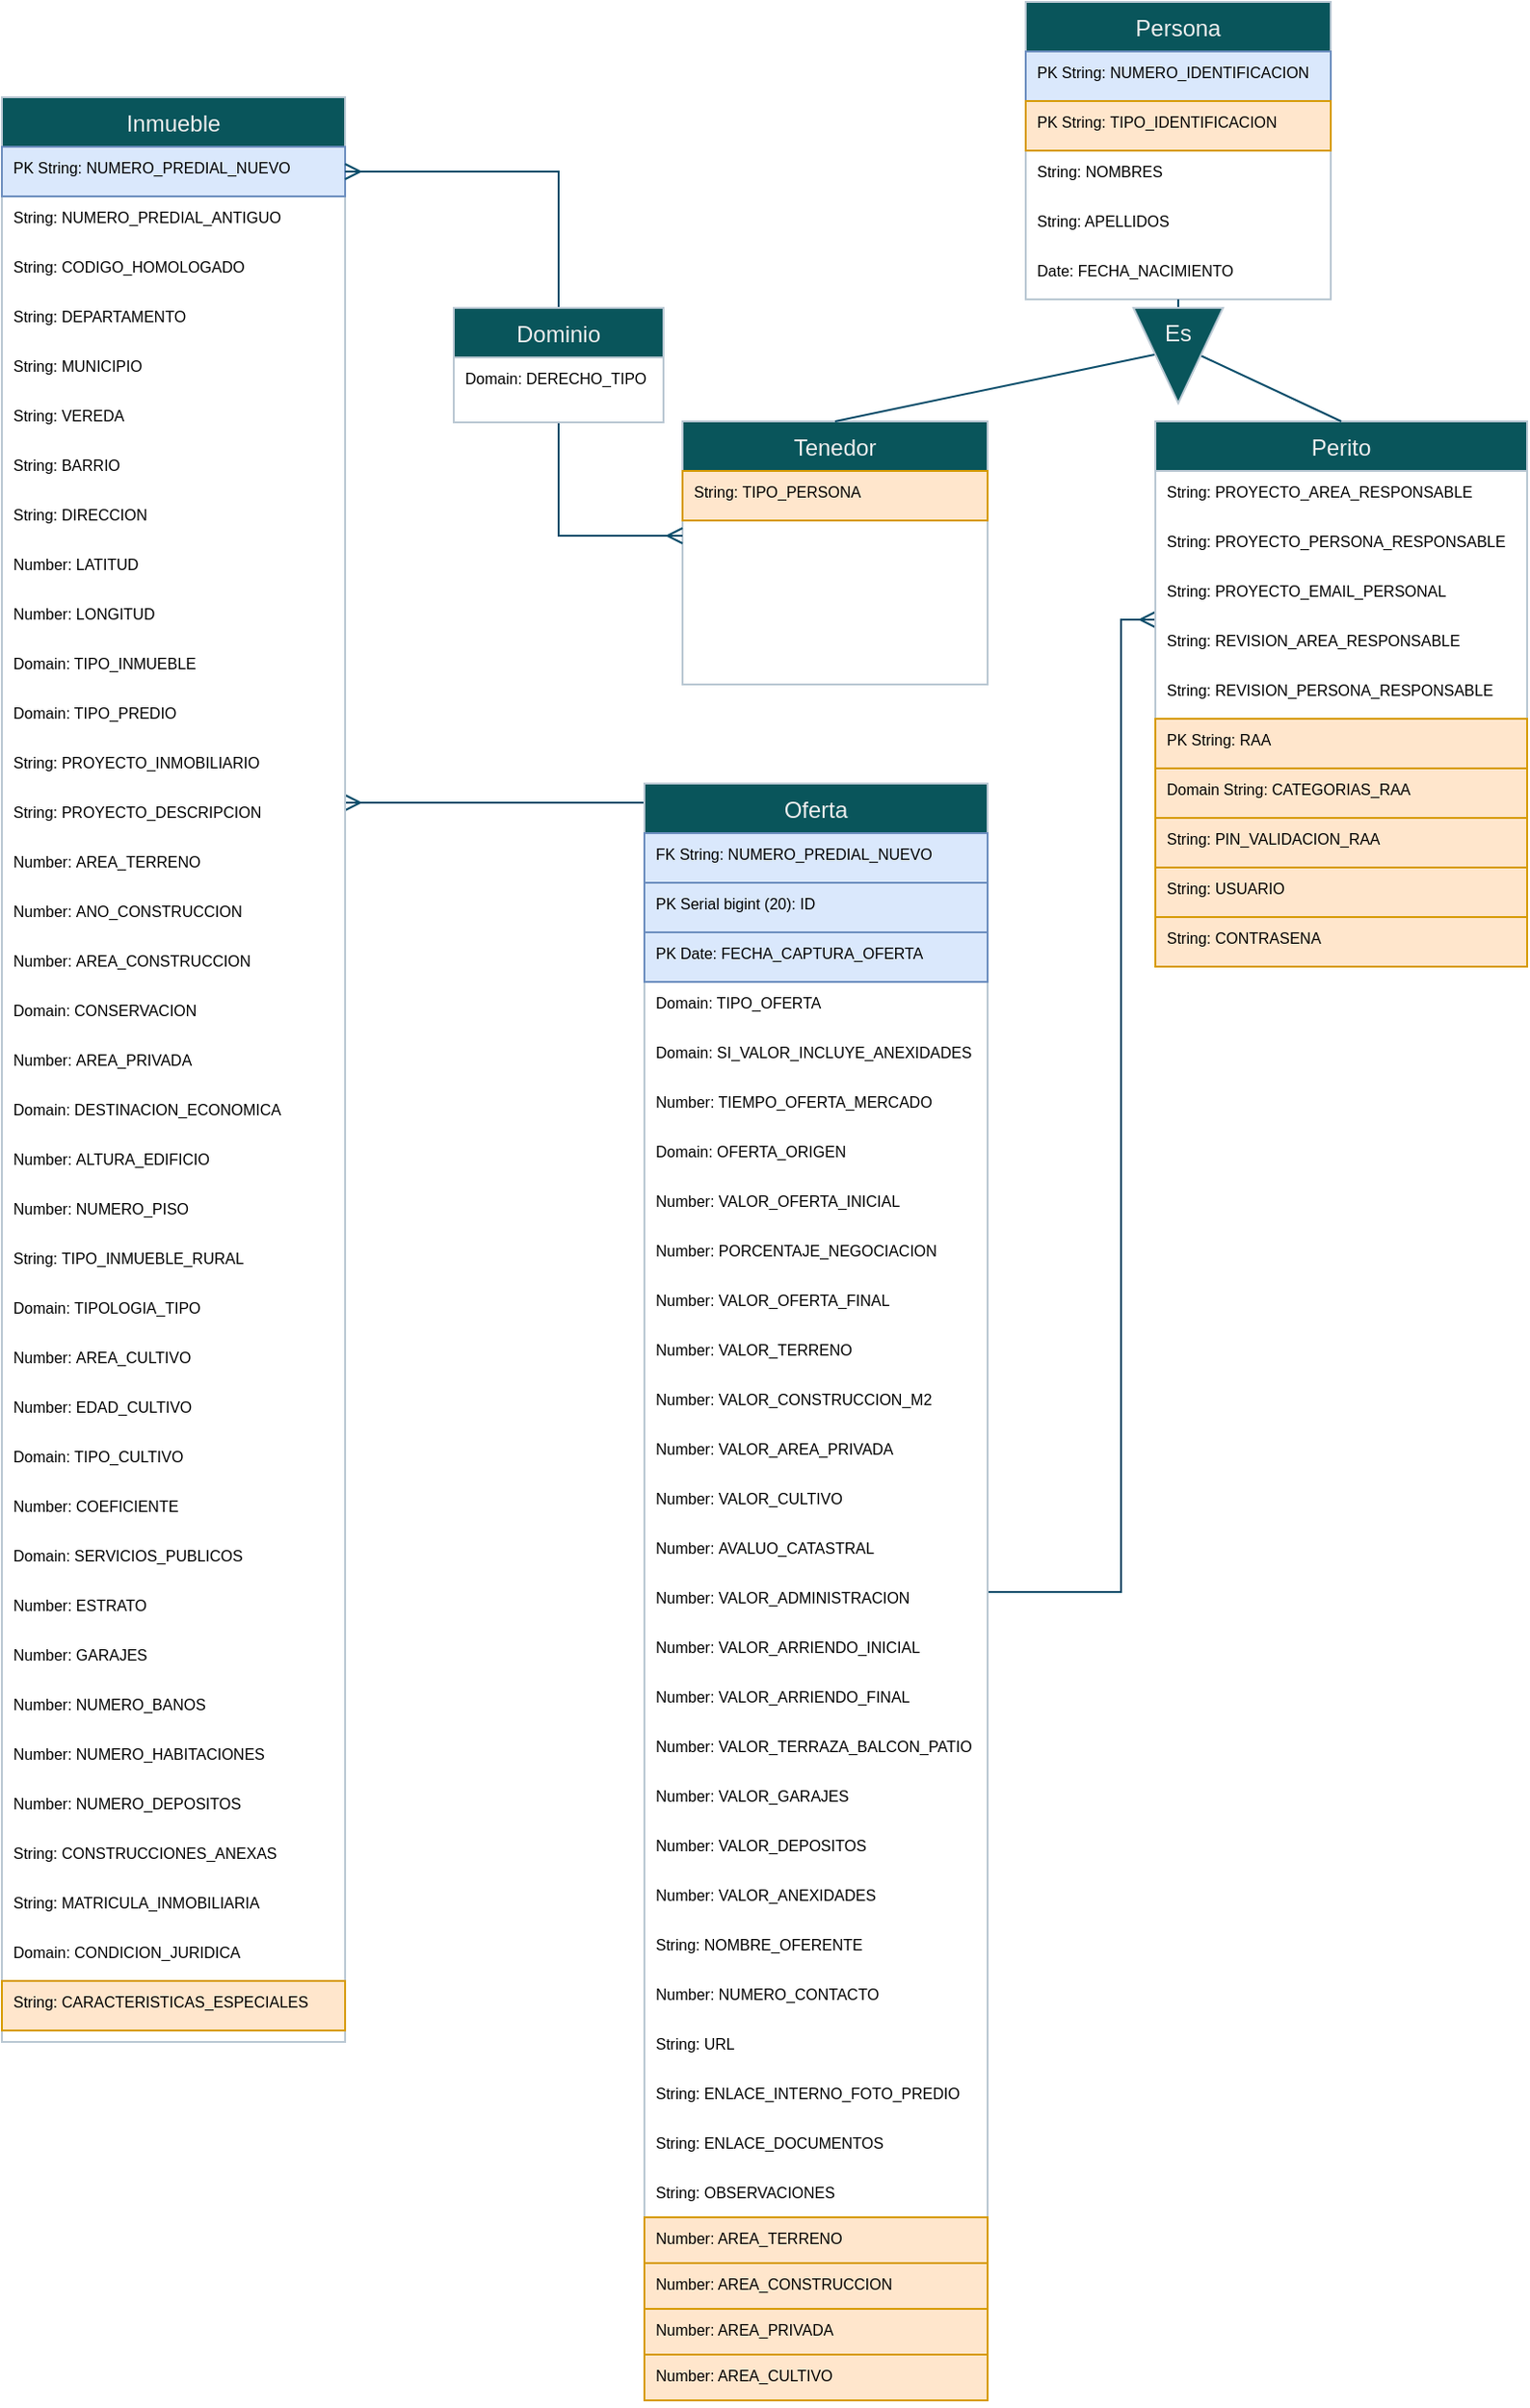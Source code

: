 <mxfile version="21.1.1" type="github">
  <diagram id="C5RBs43oDa-KdzZeNtuy" name="Page-1">
    <mxGraphModel dx="1636" dy="985" grid="1" gridSize="10" guides="1" tooltips="1" connect="1" arrows="1" fold="1" page="1" pageScale="1" pageWidth="827" pageHeight="1169" math="0" shadow="0">
      <root>
        <mxCell id="WIyWlLk6GJQsqaUBKTNV-0" />
        <mxCell id="WIyWlLk6GJQsqaUBKTNV-1" parent="WIyWlLk6GJQsqaUBKTNV-0" />
        <mxCell id="zkfFHV4jXpPFQw0GAbJ--0" value="Tenedor" style="swimlane;fontStyle=0;align=center;verticalAlign=top;childLayout=stackLayout;horizontal=1;startSize=26;horizontalStack=0;resizeParent=1;resizeLast=0;collapsible=1;marginBottom=0;rounded=0;shadow=0;strokeWidth=1;labelBackgroundColor=none;fillColor=#09555B;strokeColor=#BAC8D3;fontColor=#EEEEEE;" parent="WIyWlLk6GJQsqaUBKTNV-1" vertex="1">
          <mxGeometry x="370" y="220" width="160" height="138" as="geometry">
            <mxRectangle x="230" y="140" width="160" height="26" as="alternateBounds" />
          </mxGeometry>
        </mxCell>
        <mxCell id="4skC_qmPRlP1a74boiT--22" value="String: TIPO_PERSONA" style="text;align=left;verticalAlign=top;spacingLeft=4;spacingRight=4;overflow=hidden;rotatable=0;points=[[0,0.5],[1,0.5]];portConstraint=eastwest;labelBackgroundColor=none;fontSize=8;fillColor=#ffe6cc;strokeColor=#d79b00;" vertex="1" parent="zkfFHV4jXpPFQw0GAbJ--0">
          <mxGeometry y="26" width="160" height="26" as="geometry" />
        </mxCell>
        <mxCell id="h72N-LUcIayRr5m081Jh-21" style="edgeStyle=orthogonalEdgeStyle;rounded=0;orthogonalLoop=1;jettySize=auto;html=1;strokeColor=#0B4D6A;fontColor=default;endArrow=ERmany;endFill=0;labelBackgroundColor=none;" parent="WIyWlLk6GJQsqaUBKTNV-1" source="PLlHT8WxEtS9PmF1w7oh-12" edge="1" target="zkfFHV4jXpPFQw0GAbJ--6">
          <mxGeometry relative="1" as="geometry">
            <mxPoint x="720" y="460" as="targetPoint" />
            <mxPoint x="580" y="440" as="sourcePoint" />
            <Array as="points">
              <mxPoint x="600" y="834" />
              <mxPoint x="600" y="324" />
            </Array>
          </mxGeometry>
        </mxCell>
        <mxCell id="zkfFHV4jXpPFQw0GAbJ--6" value="Perito" style="swimlane;fontStyle=0;align=center;verticalAlign=top;childLayout=stackLayout;horizontal=1;startSize=26;horizontalStack=0;resizeParent=1;resizeLast=0;collapsible=1;marginBottom=0;rounded=0;shadow=0;strokeWidth=1;labelBackgroundColor=none;fillColor=#09555B;strokeColor=#BAC8D3;fontColor=#EEEEEE;" parent="WIyWlLk6GJQsqaUBKTNV-1" vertex="1">
          <mxGeometry x="618" y="220" width="195" height="286" as="geometry">
            <mxRectangle x="120" y="360" width="160" height="26" as="alternateBounds" />
          </mxGeometry>
        </mxCell>
        <mxCell id="C0xpnSBYLYVW5mJfaxic-55" value="String: PROYECTO_AREA_RESPONSABLE" style="text;align=left;verticalAlign=top;spacingLeft=4;spacingRight=4;overflow=hidden;rotatable=0;points=[[0,0.5],[1,0.5]];portConstraint=eastwest;labelBackgroundColor=none;fontColor=#000000;fontSize=8;" parent="zkfFHV4jXpPFQw0GAbJ--6" vertex="1">
          <mxGeometry y="26" width="195" height="26" as="geometry" />
        </mxCell>
        <mxCell id="C0xpnSBYLYVW5mJfaxic-61" value="String: PROYECTO_PERSONA_RESPONSABLE" style="text;align=left;verticalAlign=top;spacingLeft=4;spacingRight=4;overflow=hidden;rotatable=0;points=[[0,0.5],[1,0.5]];portConstraint=eastwest;labelBackgroundColor=none;fontColor=#000000;fontSize=8;" parent="zkfFHV4jXpPFQw0GAbJ--6" vertex="1">
          <mxGeometry y="52" width="195" height="26" as="geometry" />
        </mxCell>
        <mxCell id="C0xpnSBYLYVW5mJfaxic-62" value="String: PROYECTO_EMAIL_PERSONAL" style="text;align=left;verticalAlign=top;spacingLeft=4;spacingRight=4;overflow=hidden;rotatable=0;points=[[0,0.5],[1,0.5]];portConstraint=eastwest;labelBackgroundColor=none;fontColor=#000000;fontSize=8;" parent="zkfFHV4jXpPFQw0GAbJ--6" vertex="1">
          <mxGeometry y="78" width="195" height="26" as="geometry" />
        </mxCell>
        <mxCell id="C0xpnSBYLYVW5mJfaxic-63" value="String: REVISION_AREA_RESPONSABLE" style="text;align=left;verticalAlign=top;spacingLeft=4;spacingRight=4;overflow=hidden;rotatable=0;points=[[0,0.5],[1,0.5]];portConstraint=eastwest;labelBackgroundColor=none;fontColor=#000000;fontSize=8;" parent="zkfFHV4jXpPFQw0GAbJ--6" vertex="1">
          <mxGeometry y="104" width="195" height="26" as="geometry" />
        </mxCell>
        <mxCell id="C0xpnSBYLYVW5mJfaxic-64" value="String: REVISION_PERSONA_RESPONSABLE" style="text;align=left;verticalAlign=top;spacingLeft=4;spacingRight=4;overflow=hidden;rotatable=0;points=[[0,0.5],[1,0.5]];portConstraint=eastwest;labelBackgroundColor=none;fontColor=#000000;fontSize=8;" parent="zkfFHV4jXpPFQw0GAbJ--6" vertex="1">
          <mxGeometry y="130" width="195" height="26" as="geometry" />
        </mxCell>
        <mxCell id="4skC_qmPRlP1a74boiT--11" value="PK String: RAA" style="text;align=left;verticalAlign=top;spacingLeft=4;spacingRight=4;overflow=hidden;rotatable=0;points=[[0,0.5],[1,0.5]];portConstraint=eastwest;labelBackgroundColor=none;fontSize=8;fillColor=#ffe6cc;strokeColor=#d79b00;" vertex="1" parent="zkfFHV4jXpPFQw0GAbJ--6">
          <mxGeometry y="156" width="195" height="26" as="geometry" />
        </mxCell>
        <mxCell id="4skC_qmPRlP1a74boiT--14" value="Domain String: CATEGORIAS_RAA" style="text;align=left;verticalAlign=top;spacingLeft=4;spacingRight=4;overflow=hidden;rotatable=0;points=[[0,0.5],[1,0.5]];portConstraint=eastwest;labelBackgroundColor=none;fontSize=8;fillColor=#ffe6cc;strokeColor=#d79b00;" vertex="1" parent="zkfFHV4jXpPFQw0GAbJ--6">
          <mxGeometry y="182" width="195" height="26" as="geometry" />
        </mxCell>
        <mxCell id="4skC_qmPRlP1a74boiT--21" value="String: PIN_VALIDACION_RAA" style="text;align=left;verticalAlign=top;spacingLeft=4;spacingRight=4;overflow=hidden;rotatable=0;points=[[0,0.5],[1,0.5]];portConstraint=eastwest;labelBackgroundColor=none;fontSize=8;fillColor=#ffe6cc;strokeColor=#d79b00;" vertex="1" parent="zkfFHV4jXpPFQw0GAbJ--6">
          <mxGeometry y="208" width="195" height="26" as="geometry" />
        </mxCell>
        <mxCell id="4skC_qmPRlP1a74boiT--15" value="String: USUARIO" style="text;align=left;verticalAlign=top;spacingLeft=4;spacingRight=4;overflow=hidden;rotatable=0;points=[[0,0.5],[1,0.5]];portConstraint=eastwest;labelBackgroundColor=none;fontSize=8;fillColor=#ffe6cc;strokeColor=#d79b00;" vertex="1" parent="zkfFHV4jXpPFQw0GAbJ--6">
          <mxGeometry y="234" width="195" height="26" as="geometry" />
        </mxCell>
        <mxCell id="4skC_qmPRlP1a74boiT--16" value="String: CONTRASENA" style="text;align=left;verticalAlign=top;spacingLeft=4;spacingRight=4;overflow=hidden;rotatable=0;points=[[0,0.5],[1,0.5]];portConstraint=eastwest;labelBackgroundColor=none;fontSize=8;fillColor=#ffe6cc;strokeColor=#d79b00;" vertex="1" parent="zkfFHV4jXpPFQw0GAbJ--6">
          <mxGeometry y="260" width="195" height="26" as="geometry" />
        </mxCell>
        <mxCell id="zkfFHV4jXpPFQw0GAbJ--13" value="Persona" style="swimlane;fontStyle=0;align=center;verticalAlign=top;childLayout=stackLayout;horizontal=1;startSize=26;horizontalStack=0;resizeParent=1;resizeLast=0;collapsible=1;marginBottom=0;rounded=0;shadow=0;strokeWidth=1;labelBackgroundColor=none;fillColor=#09555B;strokeColor=#BAC8D3;fontColor=#EEEEEE;" parent="WIyWlLk6GJQsqaUBKTNV-1" vertex="1">
          <mxGeometry x="550" width="160" height="156" as="geometry">
            <mxRectangle x="330" y="360" width="170" height="26" as="alternateBounds" />
          </mxGeometry>
        </mxCell>
        <mxCell id="4skC_qmPRlP1a74boiT--12" value="PK String: NUMERO_IDENTIFICACION" style="text;align=left;verticalAlign=top;spacingLeft=4;spacingRight=4;overflow=hidden;rotatable=0;points=[[0,0.5],[1,0.5]];portConstraint=eastwest;labelBackgroundColor=none;fontSize=8;fillColor=#dae8fc;strokeColor=#6c8ebf;" vertex="1" parent="zkfFHV4jXpPFQw0GAbJ--13">
          <mxGeometry y="26" width="160" height="26" as="geometry" />
        </mxCell>
        <mxCell id="4skC_qmPRlP1a74boiT--13" value="PK String: TIPO_IDENTIFICACION" style="text;align=left;verticalAlign=top;spacingLeft=4;spacingRight=4;overflow=hidden;rotatable=0;points=[[0,0.5],[1,0.5]];portConstraint=eastwest;labelBackgroundColor=none;fontSize=8;fillColor=#ffe6cc;strokeColor=#d79b00;" vertex="1" parent="zkfFHV4jXpPFQw0GAbJ--13">
          <mxGeometry y="52" width="160" height="26" as="geometry" />
        </mxCell>
        <mxCell id="4skC_qmPRlP1a74boiT--17" value="String: NOMBRES" style="text;align=left;verticalAlign=top;spacingLeft=4;spacingRight=4;overflow=hidden;rotatable=0;points=[[0,0.5],[1,0.5]];portConstraint=eastwest;labelBackgroundColor=none;fontSize=8;" vertex="1" parent="zkfFHV4jXpPFQw0GAbJ--13">
          <mxGeometry y="78" width="160" height="26" as="geometry" />
        </mxCell>
        <mxCell id="4skC_qmPRlP1a74boiT--19" value="String: APELLIDOS" style="text;align=left;verticalAlign=top;spacingLeft=4;spacingRight=4;overflow=hidden;rotatable=0;points=[[0,0.5],[1,0.5]];portConstraint=eastwest;labelBackgroundColor=none;fontSize=8;" vertex="1" parent="zkfFHV4jXpPFQw0GAbJ--13">
          <mxGeometry y="104" width="160" height="26" as="geometry" />
        </mxCell>
        <mxCell id="4skC_qmPRlP1a74boiT--20" value="Date: FECHA_NACIMIENTO" style="text;align=left;verticalAlign=top;spacingLeft=4;spacingRight=4;overflow=hidden;rotatable=0;points=[[0,0.5],[1,0.5]];portConstraint=eastwest;labelBackgroundColor=none;fontSize=8;" vertex="1" parent="zkfFHV4jXpPFQw0GAbJ--13">
          <mxGeometry y="130" width="160" height="26" as="geometry" />
        </mxCell>
        <mxCell id="h72N-LUcIayRr5m081Jh-27" style="edgeStyle=orthogonalEdgeStyle;rounded=0;orthogonalLoop=1;jettySize=auto;html=1;strokeColor=#0B4D6A;endArrow=ERmany;endFill=0;labelBackgroundColor=none;fontColor=default;" parent="WIyWlLk6GJQsqaUBKTNV-1" source="PLlHT8WxEtS9PmF1w7oh-12" target="zkfFHV4jXpPFQw0GAbJ--17" edge="1">
          <mxGeometry relative="1" as="geometry">
            <mxPoint x="230" y="430" as="targetPoint" />
            <mxPoint x="390" y="420" as="sourcePoint" />
            <Array as="points">
              <mxPoint x="310" y="420" />
              <mxPoint x="310" y="420" />
            </Array>
          </mxGeometry>
        </mxCell>
        <mxCell id="zkfFHV4jXpPFQw0GAbJ--17" value="Inmueble" style="swimlane;fontStyle=0;align=center;verticalAlign=top;childLayout=stackLayout;horizontal=1;startSize=26;horizontalStack=0;resizeParent=1;resizeLast=0;collapsible=1;marginBottom=0;rounded=0;shadow=0;strokeWidth=1;labelBackgroundColor=none;fillColor=#09555B;strokeColor=#BAC8D3;fontColor=#EEEEEE;" parent="WIyWlLk6GJQsqaUBKTNV-1" vertex="1">
          <mxGeometry x="13" y="50" width="180" height="1020" as="geometry">
            <mxRectangle x="550" y="140" width="160" height="26" as="alternateBounds" />
          </mxGeometry>
        </mxCell>
        <mxCell id="zkfFHV4jXpPFQw0GAbJ--18" value="PK String: NUMERO_PREDIAL_NUEVO" style="text;align=left;verticalAlign=top;spacingLeft=4;spacingRight=4;overflow=hidden;rotatable=0;points=[[0,0.5],[1,0.5]];portConstraint=eastwest;labelBackgroundColor=none;fontSize=8;fillColor=#dae8fc;strokeColor=#6c8ebf;" parent="zkfFHV4jXpPFQw0GAbJ--17" vertex="1">
          <mxGeometry y="26" width="180" height="26" as="geometry" />
        </mxCell>
        <mxCell id="PLlHT8WxEtS9PmF1w7oh-0" value="String: NUMERO_PREDIAL_ANTIGUO" style="text;align=left;verticalAlign=top;spacingLeft=4;spacingRight=4;overflow=hidden;rotatable=0;points=[[0,0.5],[1,0.5]];portConstraint=eastwest;labelBackgroundColor=none;fontColor=#000000;fontSize=8;" parent="zkfFHV4jXpPFQw0GAbJ--17" vertex="1">
          <mxGeometry y="52" width="180" height="26" as="geometry" />
        </mxCell>
        <mxCell id="PLlHT8WxEtS9PmF1w7oh-1" value="String: CODIGO_HOMOLOGADO " style="text;align=left;verticalAlign=top;spacingLeft=4;spacingRight=4;overflow=hidden;rotatable=0;points=[[0,0.5],[1,0.5]];portConstraint=eastwest;labelBackgroundColor=none;fontColor=#000000;fontSize=8;" parent="zkfFHV4jXpPFQw0GAbJ--17" vertex="1">
          <mxGeometry y="78" width="180" height="26" as="geometry" />
        </mxCell>
        <mxCell id="PLlHT8WxEtS9PmF1w7oh-2" value="String: DEPARTAMENTO" style="text;align=left;verticalAlign=top;spacingLeft=4;spacingRight=4;overflow=hidden;rotatable=0;points=[[0,0.5],[1,0.5]];portConstraint=eastwest;labelBackgroundColor=none;fontColor=#000000;fontSize=8;" parent="zkfFHV4jXpPFQw0GAbJ--17" vertex="1">
          <mxGeometry y="104" width="180" height="26" as="geometry" />
        </mxCell>
        <mxCell id="PLlHT8WxEtS9PmF1w7oh-3" value="String: MUNICIPIO" style="text;align=left;verticalAlign=top;spacingLeft=4;spacingRight=4;overflow=hidden;rotatable=0;points=[[0,0.5],[1,0.5]];portConstraint=eastwest;labelBackgroundColor=none;fontColor=#000000;fontSize=8;" parent="zkfFHV4jXpPFQw0GAbJ--17" vertex="1">
          <mxGeometry y="130" width="180" height="26" as="geometry" />
        </mxCell>
        <mxCell id="PLlHT8WxEtS9PmF1w7oh-4" value="String: VEREDA" style="text;align=left;verticalAlign=top;spacingLeft=4;spacingRight=4;overflow=hidden;rotatable=0;points=[[0,0.5],[1,0.5]];portConstraint=eastwest;labelBackgroundColor=none;fontColor=#000000;fontSize=8;" parent="zkfFHV4jXpPFQw0GAbJ--17" vertex="1">
          <mxGeometry y="156" width="180" height="26" as="geometry" />
        </mxCell>
        <mxCell id="PLlHT8WxEtS9PmF1w7oh-5" value="String: BARRIO" style="text;align=left;verticalAlign=top;spacingLeft=4;spacingRight=4;overflow=hidden;rotatable=0;points=[[0,0.5],[1,0.5]];portConstraint=eastwest;labelBackgroundColor=none;fontColor=#000000;fontSize=8;" parent="zkfFHV4jXpPFQw0GAbJ--17" vertex="1">
          <mxGeometry y="182" width="180" height="26" as="geometry" />
        </mxCell>
        <mxCell id="PLlHT8WxEtS9PmF1w7oh-7" value="String: DIRECCION" style="text;align=left;verticalAlign=top;spacingLeft=4;spacingRight=4;overflow=hidden;rotatable=0;points=[[0,0.5],[1,0.5]];portConstraint=eastwest;labelBackgroundColor=none;fontColor=#000000;fontSize=8;" parent="zkfFHV4jXpPFQw0GAbJ--17" vertex="1">
          <mxGeometry y="208" width="180" height="26" as="geometry" />
        </mxCell>
        <mxCell id="PLlHT8WxEtS9PmF1w7oh-8" value="Number: LATITUD" style="text;align=left;verticalAlign=top;spacingLeft=4;spacingRight=4;overflow=hidden;rotatable=0;points=[[0,0.5],[1,0.5]];portConstraint=eastwest;labelBackgroundColor=none;fontColor=#000000;fontSize=8;" parent="zkfFHV4jXpPFQw0GAbJ--17" vertex="1">
          <mxGeometry y="234" width="180" height="26" as="geometry" />
        </mxCell>
        <mxCell id="PLlHT8WxEtS9PmF1w7oh-9" value="Number: LONGITUD" style="text;align=left;verticalAlign=top;spacingLeft=4;spacingRight=4;overflow=hidden;rotatable=0;points=[[0,0.5],[1,0.5]];portConstraint=eastwest;labelBackgroundColor=none;fontColor=#000000;fontSize=8;" parent="zkfFHV4jXpPFQw0GAbJ--17" vertex="1">
          <mxGeometry y="260" width="180" height="26" as="geometry" />
        </mxCell>
        <mxCell id="PLlHT8WxEtS9PmF1w7oh-11" value="Domain: TIPO_INMUEBLE" style="text;align=left;verticalAlign=top;spacingLeft=4;spacingRight=4;overflow=hidden;rotatable=0;points=[[0,0.5],[1,0.5]];portConstraint=eastwest;labelBackgroundColor=none;fontColor=#000000;fontSize=8;" parent="zkfFHV4jXpPFQw0GAbJ--17" vertex="1">
          <mxGeometry y="286" width="180" height="26" as="geometry" />
        </mxCell>
        <mxCell id="C0xpnSBYLYVW5mJfaxic-2" value="Domain: TIPO_PREDIO" style="text;align=left;verticalAlign=top;spacingLeft=4;spacingRight=4;overflow=hidden;rotatable=0;points=[[0,0.5],[1,0.5]];portConstraint=eastwest;labelBackgroundColor=none;fontColor=#000000;fontSize=8;" parent="zkfFHV4jXpPFQw0GAbJ--17" vertex="1">
          <mxGeometry y="312" width="180" height="26" as="geometry" />
        </mxCell>
        <mxCell id="C0xpnSBYLYVW5mJfaxic-1" value="String: PROYECTO_INMOBILIARIO" style="text;align=left;verticalAlign=top;spacingLeft=4;spacingRight=4;overflow=hidden;rotatable=0;points=[[0,0.5],[1,0.5]];portConstraint=eastwest;labelBackgroundColor=none;fontColor=#000000;fontSize=8;" parent="zkfFHV4jXpPFQw0GAbJ--17" vertex="1">
          <mxGeometry y="338" width="180" height="26" as="geometry" />
        </mxCell>
        <mxCell id="C0xpnSBYLYVW5mJfaxic-8" value="String: PROYECTO_DESCRIPCION" style="text;align=left;verticalAlign=top;spacingLeft=4;spacingRight=4;overflow=hidden;rotatable=0;points=[[0,0.5],[1,0.5]];portConstraint=eastwest;labelBackgroundColor=none;fontColor=#000000;fontSize=8;" parent="zkfFHV4jXpPFQw0GAbJ--17" vertex="1">
          <mxGeometry y="364" width="180" height="26" as="geometry" />
        </mxCell>
        <mxCell id="C0xpnSBYLYVW5mJfaxic-10" value="Number: AREA_TERRENO" style="text;align=left;verticalAlign=top;spacingLeft=4;spacingRight=4;overflow=hidden;rotatable=0;points=[[0,0.5],[1,0.5]];portConstraint=eastwest;labelBackgroundColor=none;fontColor=#000000;fontSize=8;" parent="zkfFHV4jXpPFQw0GAbJ--17" vertex="1">
          <mxGeometry y="390" width="180" height="26" as="geometry" />
        </mxCell>
        <mxCell id="C0xpnSBYLYVW5mJfaxic-11" value="Number: ANO_CONSTRUCCION" style="text;align=left;verticalAlign=top;spacingLeft=4;spacingRight=4;overflow=hidden;rotatable=0;points=[[0,0.5],[1,0.5]];portConstraint=eastwest;labelBackgroundColor=none;fontColor=#000000;fontSize=8;" parent="zkfFHV4jXpPFQw0GAbJ--17" vertex="1">
          <mxGeometry y="416" width="180" height="26" as="geometry" />
        </mxCell>
        <mxCell id="C0xpnSBYLYVW5mJfaxic-12" value="Number: AREA_CONSTRUCCION" style="text;align=left;verticalAlign=top;spacingLeft=4;spacingRight=4;overflow=hidden;rotatable=0;points=[[0,0.5],[1,0.5]];portConstraint=eastwest;labelBackgroundColor=none;fontColor=#000000;fontSize=8;" parent="zkfFHV4jXpPFQw0GAbJ--17" vertex="1">
          <mxGeometry y="442" width="180" height="26" as="geometry" />
        </mxCell>
        <mxCell id="C0xpnSBYLYVW5mJfaxic-13" value="Domain: CONSERVACION" style="text;align=left;verticalAlign=top;spacingLeft=4;spacingRight=4;overflow=hidden;rotatable=0;points=[[0,0.5],[1,0.5]];portConstraint=eastwest;labelBackgroundColor=none;fontColor=#000000;fontSize=8;" parent="zkfFHV4jXpPFQw0GAbJ--17" vertex="1">
          <mxGeometry y="468" width="180" height="26" as="geometry" />
        </mxCell>
        <mxCell id="C0xpnSBYLYVW5mJfaxic-14" value="Number: AREA_PRIVADA" style="text;align=left;verticalAlign=top;spacingLeft=4;spacingRight=4;overflow=hidden;rotatable=0;points=[[0,0.5],[1,0.5]];portConstraint=eastwest;labelBackgroundColor=none;fontColor=#000000;fontSize=8;" parent="zkfFHV4jXpPFQw0GAbJ--17" vertex="1">
          <mxGeometry y="494" width="180" height="26" as="geometry" />
        </mxCell>
        <mxCell id="C0xpnSBYLYVW5mJfaxic-15" value="Domain: DESTINACION_ECONOMICA" style="text;align=left;verticalAlign=top;spacingLeft=4;spacingRight=4;overflow=hidden;rotatable=0;points=[[0,0.5],[1,0.5]];portConstraint=eastwest;labelBackgroundColor=none;fontColor=#000000;fontSize=8;" parent="zkfFHV4jXpPFQw0GAbJ--17" vertex="1">
          <mxGeometry y="520" width="180" height="26" as="geometry" />
        </mxCell>
        <mxCell id="C0xpnSBYLYVW5mJfaxic-16" value="Number: ALTURA_EDIFICIO" style="text;align=left;verticalAlign=top;spacingLeft=4;spacingRight=4;overflow=hidden;rotatable=0;points=[[0,0.5],[1,0.5]];portConstraint=eastwest;labelBackgroundColor=none;fontColor=#000000;fontSize=8;" parent="zkfFHV4jXpPFQw0GAbJ--17" vertex="1">
          <mxGeometry y="546" width="180" height="26" as="geometry" />
        </mxCell>
        <mxCell id="C0xpnSBYLYVW5mJfaxic-17" value="Number: NUMERO_PISO" style="text;align=left;verticalAlign=top;spacingLeft=4;spacingRight=4;overflow=hidden;rotatable=0;points=[[0,0.5],[1,0.5]];portConstraint=eastwest;labelBackgroundColor=none;fontColor=#000000;fontSize=8;" parent="zkfFHV4jXpPFQw0GAbJ--17" vertex="1">
          <mxGeometry y="572" width="180" height="26" as="geometry" />
        </mxCell>
        <mxCell id="C0xpnSBYLYVW5mJfaxic-18" value="String: TIPO_INMUEBLE_RURAL" style="text;align=left;verticalAlign=top;spacingLeft=4;spacingRight=4;overflow=hidden;rotatable=0;points=[[0,0.5],[1,0.5]];portConstraint=eastwest;labelBackgroundColor=none;fontColor=#000000;fontSize=8;" parent="zkfFHV4jXpPFQw0GAbJ--17" vertex="1">
          <mxGeometry y="598" width="180" height="26" as="geometry" />
        </mxCell>
        <mxCell id="C0xpnSBYLYVW5mJfaxic-19" value="Domain: TIPOLOGIA_TIPO" style="text;align=left;verticalAlign=top;spacingLeft=4;spacingRight=4;overflow=hidden;rotatable=0;points=[[0,0.5],[1,0.5]];portConstraint=eastwest;labelBackgroundColor=none;fontColor=#000000;fontSize=8;" parent="zkfFHV4jXpPFQw0GAbJ--17" vertex="1">
          <mxGeometry y="624" width="180" height="26" as="geometry" />
        </mxCell>
        <mxCell id="C0xpnSBYLYVW5mJfaxic-22" value="Number: AREA_CULTIVO" style="text;align=left;verticalAlign=top;spacingLeft=4;spacingRight=4;overflow=hidden;rotatable=0;points=[[0,0.5],[1,0.5]];portConstraint=eastwest;labelBackgroundColor=none;fontColor=#000000;fontSize=8;" parent="zkfFHV4jXpPFQw0GAbJ--17" vertex="1">
          <mxGeometry y="650" width="180" height="26" as="geometry" />
        </mxCell>
        <mxCell id="C0xpnSBYLYVW5mJfaxic-23" value="Number: EDAD_CULTIVO" style="text;align=left;verticalAlign=top;spacingLeft=4;spacingRight=4;overflow=hidden;rotatable=0;points=[[0,0.5],[1,0.5]];portConstraint=eastwest;labelBackgroundColor=none;fontColor=#000000;fontSize=8;" parent="zkfFHV4jXpPFQw0GAbJ--17" vertex="1">
          <mxGeometry y="676" width="180" height="26" as="geometry" />
        </mxCell>
        <mxCell id="C0xpnSBYLYVW5mJfaxic-33" value="Domain: TIPO_CULTIVO" style="text;align=left;verticalAlign=top;spacingLeft=4;spacingRight=4;overflow=hidden;rotatable=0;points=[[0,0.5],[1,0.5]];portConstraint=eastwest;labelBackgroundColor=none;fontColor=#000000;fontSize=8;" parent="zkfFHV4jXpPFQw0GAbJ--17" vertex="1">
          <mxGeometry y="702" width="180" height="26" as="geometry" />
        </mxCell>
        <mxCell id="C0xpnSBYLYVW5mJfaxic-32" value="Number: COEFICIENTE" style="text;align=left;verticalAlign=top;spacingLeft=4;spacingRight=4;overflow=hidden;rotatable=0;points=[[0,0.5],[1,0.5]];portConstraint=eastwest;labelBackgroundColor=none;fontColor=#000000;fontSize=8;" parent="zkfFHV4jXpPFQw0GAbJ--17" vertex="1">
          <mxGeometry y="728" width="180" height="26" as="geometry" />
        </mxCell>
        <mxCell id="C0xpnSBYLYVW5mJfaxic-27" value="Domain: SERVICIOS_PUBLICOS" style="text;align=left;verticalAlign=top;spacingLeft=4;spacingRight=4;overflow=hidden;rotatable=0;points=[[0,0.5],[1,0.5]];portConstraint=eastwest;labelBackgroundColor=none;fontColor=#000000;fontSize=8;" parent="zkfFHV4jXpPFQw0GAbJ--17" vertex="1">
          <mxGeometry y="754" width="180" height="26" as="geometry" />
        </mxCell>
        <mxCell id="C0xpnSBYLYVW5mJfaxic-26" value="Number: ESTRATO" style="text;align=left;verticalAlign=top;spacingLeft=4;spacingRight=4;overflow=hidden;rotatable=0;points=[[0,0.5],[1,0.5]];portConstraint=eastwest;labelBackgroundColor=none;fontColor=#000000;fontSize=8;" parent="zkfFHV4jXpPFQw0GAbJ--17" vertex="1">
          <mxGeometry y="780" width="180" height="26" as="geometry" />
        </mxCell>
        <mxCell id="C0xpnSBYLYVW5mJfaxic-31" value="Number: GARAJES" style="text;align=left;verticalAlign=top;spacingLeft=4;spacingRight=4;overflow=hidden;rotatable=0;points=[[0,0.5],[1,0.5]];portConstraint=eastwest;labelBackgroundColor=none;fontColor=#000000;fontSize=8;" parent="zkfFHV4jXpPFQw0GAbJ--17" vertex="1">
          <mxGeometry y="806" width="180" height="26" as="geometry" />
        </mxCell>
        <mxCell id="C0xpnSBYLYVW5mJfaxic-24" value="Number: NUMERO_BANOS" style="text;align=left;verticalAlign=top;spacingLeft=4;spacingRight=4;overflow=hidden;rotatable=0;points=[[0,0.5],[1,0.5]];portConstraint=eastwest;labelBackgroundColor=none;fontColor=#000000;fontSize=8;" parent="zkfFHV4jXpPFQw0GAbJ--17" vertex="1">
          <mxGeometry y="832" width="180" height="26" as="geometry" />
        </mxCell>
        <mxCell id="C0xpnSBYLYVW5mJfaxic-21" value="Number: NUMERO_HABITACIONES" style="text;align=left;verticalAlign=top;spacingLeft=4;spacingRight=4;overflow=hidden;rotatable=0;points=[[0,0.5],[1,0.5]];portConstraint=eastwest;labelBackgroundColor=none;fontColor=#000000;fontSize=8;" parent="zkfFHV4jXpPFQw0GAbJ--17" vertex="1">
          <mxGeometry y="858" width="180" height="26" as="geometry" />
        </mxCell>
        <mxCell id="C0xpnSBYLYVW5mJfaxic-25" value="Number: NUMERO_DEPOSITOS" style="text;align=left;verticalAlign=top;spacingLeft=4;spacingRight=4;overflow=hidden;rotatable=0;points=[[0,0.5],[1,0.5]];portConstraint=eastwest;labelBackgroundColor=none;fontColor=#000000;fontSize=8;" parent="zkfFHV4jXpPFQw0GAbJ--17" vertex="1">
          <mxGeometry y="884" width="180" height="26" as="geometry" />
        </mxCell>
        <mxCell id="C0xpnSBYLYVW5mJfaxic-20" value="String: CONSTRUCCIONES_ANEXAS" style="text;align=left;verticalAlign=top;spacingLeft=4;spacingRight=4;overflow=hidden;rotatable=0;points=[[0,0.5],[1,0.5]];portConstraint=eastwest;labelBackgroundColor=none;fontColor=#000000;fontSize=8;" parent="zkfFHV4jXpPFQw0GAbJ--17" vertex="1">
          <mxGeometry y="910" width="180" height="26" as="geometry" />
        </mxCell>
        <mxCell id="C0xpnSBYLYVW5mJfaxic-42" value="String: MATRICULA_INMOBILIARIA" style="text;align=left;verticalAlign=top;spacingLeft=4;spacingRight=4;overflow=hidden;rotatable=0;points=[[0,0.5],[1,0.5]];portConstraint=eastwest;labelBackgroundColor=none;fontColor=#000000;fontSize=8;" parent="zkfFHV4jXpPFQw0GAbJ--17" vertex="1">
          <mxGeometry y="936" width="180" height="26" as="geometry" />
        </mxCell>
        <mxCell id="C0xpnSBYLYVW5mJfaxic-51" value="Domain: CONDICION_JURIDICA" style="text;align=left;verticalAlign=top;spacingLeft=4;spacingRight=4;overflow=hidden;rotatable=0;points=[[0,0.5],[1,0.5]];portConstraint=eastwest;labelBackgroundColor=none;fontColor=#000000;fontSize=8;" parent="zkfFHV4jXpPFQw0GAbJ--17" vertex="1">
          <mxGeometry y="962" width="180" height="26" as="geometry" />
        </mxCell>
        <mxCell id="4skC_qmPRlP1a74boiT--4" value="String: CARACTERISTICAS_ESPECIALES" style="text;align=left;verticalAlign=top;spacingLeft=4;spacingRight=4;overflow=hidden;rotatable=0;points=[[0,0.5],[1,0.5]];portConstraint=eastwest;labelBackgroundColor=none;fontSize=8;fillColor=#ffe6cc;strokeColor=#d79b00;" vertex="1" parent="zkfFHV4jXpPFQw0GAbJ--17">
          <mxGeometry y="988" width="180" height="26" as="geometry" />
        </mxCell>
        <mxCell id="h72N-LUcIayRr5m081Jh-25" style="edgeStyle=orthogonalEdgeStyle;rounded=0;orthogonalLoop=1;jettySize=auto;html=1;strokeColor=#0B4D6A;fontColor=default;endArrow=ERmany;endFill=0;labelBackgroundColor=none;exitX=0.5;exitY=0;exitDx=0;exitDy=0;" parent="WIyWlLk6GJQsqaUBKTNV-1" source="C0xpnSBYLYVW5mJfaxic-68" target="zkfFHV4jXpPFQw0GAbJ--18" edge="1">
          <mxGeometry relative="1" as="geometry" />
        </mxCell>
        <mxCell id="h72N-LUcIayRr5m081Jh-14" style="edgeStyle=orthogonalEdgeStyle;rounded=0;orthogonalLoop=1;jettySize=auto;html=1;strokeColor=#0B4D6A;fontColor=default;endArrow=ERmany;endFill=0;exitX=0.5;exitY=1;exitDx=0;exitDy=0;labelBackgroundColor=none;" parent="WIyWlLk6GJQsqaUBKTNV-1" source="C0xpnSBYLYVW5mJfaxic-68" target="zkfFHV4jXpPFQw0GAbJ--0" edge="1">
          <mxGeometry relative="1" as="geometry">
            <mxPoint x="370" y="285" as="targetPoint" />
            <Array as="points">
              <mxPoint x="305" y="280" />
            </Array>
          </mxGeometry>
        </mxCell>
        <mxCell id="h72N-LUcIayRr5m081Jh-33" value="" style="endArrow=none;html=1;rounded=0;strokeColor=#0B4D6A;exitX=0.5;exitY=0;exitDx=0;exitDy=0;entryX=0.333;entryY=1;entryDx=0;entryDy=0;entryPerimeter=0;" parent="WIyWlLk6GJQsqaUBKTNV-1" source="zkfFHV4jXpPFQw0GAbJ--0" target="h72N-LUcIayRr5m081Jh-30" edge="1">
          <mxGeometry width="50" height="50" relative="1" as="geometry">
            <mxPoint x="248" y="260" as="sourcePoint" />
            <mxPoint x="338" y="130" as="targetPoint" />
            <Array as="points" />
          </mxGeometry>
        </mxCell>
        <mxCell id="h72N-LUcIayRr5m081Jh-34" value="" style="endArrow=none;html=1;rounded=0;strokeColor=#0B4D6A;entryX=0.5;entryY=0;entryDx=0;entryDy=0;exitX=0.5;exitY=0;exitDx=0;exitDy=0;" parent="WIyWlLk6GJQsqaUBKTNV-1" target="zkfFHV4jXpPFQw0GAbJ--6" edge="1" source="h72N-LUcIayRr5m081Jh-29">
          <mxGeometry width="50" height="50" relative="1" as="geometry">
            <mxPoint x="608" y="190" as="sourcePoint" />
            <mxPoint x="488" y="160" as="targetPoint" />
          </mxGeometry>
        </mxCell>
        <mxCell id="PLlHT8WxEtS9PmF1w7oh-12" value="Oferta" style="swimlane;fontStyle=0;align=center;verticalAlign=top;childLayout=stackLayout;horizontal=1;startSize=26;horizontalStack=0;resizeParent=1;resizeLast=0;collapsible=1;marginBottom=0;rounded=0;shadow=0;strokeWidth=1;labelBackgroundColor=none;fillColor=#09555B;strokeColor=#BAC8D3;fontColor=#EEEEEE;" parent="WIyWlLk6GJQsqaUBKTNV-1" vertex="1">
          <mxGeometry x="350" y="410" width="180" height="848" as="geometry">
            <mxRectangle x="230" y="140" width="160" height="26" as="alternateBounds" />
          </mxGeometry>
        </mxCell>
        <mxCell id="4skC_qmPRlP1a74boiT--9" value="FK String: NUMERO_PREDIAL_NUEVO" style="text;align=left;verticalAlign=top;spacingLeft=4;spacingRight=4;overflow=hidden;rotatable=0;points=[[0,0.5],[1,0.5]];portConstraint=eastwest;labelBackgroundColor=none;fontSize=8;fillColor=#dae8fc;strokeColor=#6c8ebf;" vertex="1" parent="PLlHT8WxEtS9PmF1w7oh-12">
          <mxGeometry y="26" width="180" height="26" as="geometry" />
        </mxCell>
        <mxCell id="4skC_qmPRlP1a74boiT--1" value="PK Serial bigint (20): ID" style="text;align=left;verticalAlign=top;spacingLeft=4;spacingRight=4;overflow=hidden;rotatable=0;points=[[0,0.5],[1,0.5]];portConstraint=eastwest;labelBackgroundColor=none;fontSize=8;fillColor=#dae8fc;strokeColor=#6c8ebf;" vertex="1" parent="PLlHT8WxEtS9PmF1w7oh-12">
          <mxGeometry y="52" width="180" height="26" as="geometry" />
        </mxCell>
        <mxCell id="C0xpnSBYLYVW5mJfaxic-6" value="PK Date: FECHA_CAPTURA_OFERTA" style="text;align=left;verticalAlign=top;spacingLeft=4;spacingRight=4;overflow=hidden;rotatable=0;points=[[0,0.5],[1,0.5]];portConstraint=eastwest;labelBackgroundColor=none;fontSize=8;fillColor=#dae8fc;strokeColor=#6c8ebf;" parent="PLlHT8WxEtS9PmF1w7oh-12" vertex="1">
          <mxGeometry y="78" width="180" height="26" as="geometry" />
        </mxCell>
        <mxCell id="C0xpnSBYLYVW5mJfaxic-0" value="Domain: TIPO_OFERTA" style="text;align=left;verticalAlign=top;spacingLeft=4;spacingRight=4;overflow=hidden;rotatable=0;points=[[0,0.5],[1,0.5]];portConstraint=eastwest;labelBackgroundColor=none;fontColor=#000000;fontSize=8;" parent="PLlHT8WxEtS9PmF1w7oh-12" vertex="1">
          <mxGeometry y="104" width="180" height="26" as="geometry" />
        </mxCell>
        <mxCell id="C0xpnSBYLYVW5mJfaxic-3" value="Domain: SI_VALOR_INCLUYE_ANEXIDADES" style="text;align=left;verticalAlign=top;spacingLeft=4;spacingRight=4;overflow=hidden;rotatable=0;points=[[0,0.5],[1,0.5]];portConstraint=eastwest;labelBackgroundColor=none;fontColor=#000000;fontSize=8;" parent="PLlHT8WxEtS9PmF1w7oh-12" vertex="1">
          <mxGeometry y="130" width="180" height="26" as="geometry" />
        </mxCell>
        <mxCell id="C0xpnSBYLYVW5mJfaxic-7" value="Number: TIEMPO_OFERTA_MERCADO" style="text;align=left;verticalAlign=top;spacingLeft=4;spacingRight=4;overflow=hidden;rotatable=0;points=[[0,0.5],[1,0.5]];portConstraint=eastwest;labelBackgroundColor=none;fontColor=#000000;fontSize=8;" parent="PLlHT8WxEtS9PmF1w7oh-12" vertex="1">
          <mxGeometry y="156" width="180" height="26" as="geometry" />
        </mxCell>
        <mxCell id="C0xpnSBYLYVW5mJfaxic-9" value="Domain: OFERTA_ORIGEN" style="text;align=left;verticalAlign=top;spacingLeft=4;spacingRight=4;overflow=hidden;rotatable=0;points=[[0,0.5],[1,0.5]];portConstraint=eastwest;labelBackgroundColor=none;fontColor=#000000;fontSize=8;" parent="PLlHT8WxEtS9PmF1w7oh-12" vertex="1">
          <mxGeometry y="182" width="180" height="26" as="geometry" />
        </mxCell>
        <mxCell id="C0xpnSBYLYVW5mJfaxic-44" value="Number: VALOR_OFERTA_INICIAL" style="text;align=left;verticalAlign=top;spacingLeft=4;spacingRight=4;overflow=hidden;rotatable=0;points=[[0,0.5],[1,0.5]];portConstraint=eastwest;labelBackgroundColor=none;fontColor=#000000;fontSize=8;" parent="PLlHT8WxEtS9PmF1w7oh-12" vertex="1">
          <mxGeometry y="208" width="180" height="26" as="geometry" />
        </mxCell>
        <mxCell id="C0xpnSBYLYVW5mJfaxic-45" value="Number: PORCENTAJE_NEGOCIACION" style="text;align=left;verticalAlign=top;spacingLeft=4;spacingRight=4;overflow=hidden;rotatable=0;points=[[0,0.5],[1,0.5]];portConstraint=eastwest;labelBackgroundColor=none;fontColor=#000000;fontSize=8;" parent="PLlHT8WxEtS9PmF1w7oh-12" vertex="1">
          <mxGeometry y="234" width="180" height="26" as="geometry" />
        </mxCell>
        <mxCell id="C0xpnSBYLYVW5mJfaxic-46" value="Number: VALOR_OFERTA_FINAL" style="text;align=left;verticalAlign=top;spacingLeft=4;spacingRight=4;overflow=hidden;rotatable=0;points=[[0,0.5],[1,0.5]];portConstraint=eastwest;labelBackgroundColor=none;fontColor=#000000;fontSize=8;" parent="PLlHT8WxEtS9PmF1w7oh-12" vertex="1">
          <mxGeometry y="260" width="180" height="26" as="geometry" />
        </mxCell>
        <mxCell id="C0xpnSBYLYVW5mJfaxic-47" value="Number: VALOR_TERRENO" style="text;align=left;verticalAlign=top;spacingLeft=4;spacingRight=4;overflow=hidden;rotatable=0;points=[[0,0.5],[1,0.5]];portConstraint=eastwest;labelBackgroundColor=none;fontColor=#000000;fontSize=8;" parent="PLlHT8WxEtS9PmF1w7oh-12" vertex="1">
          <mxGeometry y="286" width="180" height="26" as="geometry" />
        </mxCell>
        <mxCell id="C0xpnSBYLYVW5mJfaxic-29" value="Number: VALOR_CONSTRUCCION_M2" style="text;align=left;verticalAlign=top;spacingLeft=4;spacingRight=4;overflow=hidden;rotatable=0;points=[[0,0.5],[1,0.5]];portConstraint=eastwest;labelBackgroundColor=none;fontColor=#000000;fontSize=8;" parent="PLlHT8WxEtS9PmF1w7oh-12" vertex="1">
          <mxGeometry y="312" width="180" height="26" as="geometry" />
        </mxCell>
        <mxCell id="C0xpnSBYLYVW5mJfaxic-30" value="Number: VALOR_AREA_PRIVADA" style="text;align=left;verticalAlign=top;spacingLeft=4;spacingRight=4;overflow=hidden;rotatable=0;points=[[0,0.5],[1,0.5]];portConstraint=eastwest;labelBackgroundColor=none;fontColor=#000000;fontSize=8;" parent="PLlHT8WxEtS9PmF1w7oh-12" vertex="1">
          <mxGeometry y="338" width="180" height="26" as="geometry" />
        </mxCell>
        <mxCell id="C0xpnSBYLYVW5mJfaxic-28" value="Number: VALOR_CULTIVO" style="text;align=left;verticalAlign=top;spacingLeft=4;spacingRight=4;overflow=hidden;rotatable=0;points=[[0,0.5],[1,0.5]];portConstraint=eastwest;labelBackgroundColor=none;fontColor=#000000;fontSize=8;" parent="PLlHT8WxEtS9PmF1w7oh-12" vertex="1">
          <mxGeometry y="364" width="180" height="26" as="geometry" />
        </mxCell>
        <mxCell id="C0xpnSBYLYVW5mJfaxic-34" value="Number: AVALUO_CATASTRAL" style="text;align=left;verticalAlign=top;spacingLeft=4;spacingRight=4;overflow=hidden;rotatable=0;points=[[0,0.5],[1,0.5]];portConstraint=eastwest;labelBackgroundColor=none;fontColor=#000000;fontSize=8;" parent="PLlHT8WxEtS9PmF1w7oh-12" vertex="1">
          <mxGeometry y="390" width="180" height="26" as="geometry" />
        </mxCell>
        <mxCell id="C0xpnSBYLYVW5mJfaxic-35" value="Number: VALOR_ADMINISTRACION" style="text;align=left;verticalAlign=top;spacingLeft=4;spacingRight=4;overflow=hidden;rotatable=0;points=[[0,0.5],[1,0.5]];portConstraint=eastwest;labelBackgroundColor=none;fontColor=#000000;fontSize=8;" parent="PLlHT8WxEtS9PmF1w7oh-12" vertex="1">
          <mxGeometry y="416" width="180" height="26" as="geometry" />
        </mxCell>
        <mxCell id="C0xpnSBYLYVW5mJfaxic-36" value="Number: VALOR_ARRIENDO_INICIAL" style="text;align=left;verticalAlign=top;spacingLeft=4;spacingRight=4;overflow=hidden;rotatable=0;points=[[0,0.5],[1,0.5]];portConstraint=eastwest;labelBackgroundColor=none;fontColor=#000000;fontSize=8;" parent="PLlHT8WxEtS9PmF1w7oh-12" vertex="1">
          <mxGeometry y="442" width="180" height="26" as="geometry" />
        </mxCell>
        <mxCell id="C0xpnSBYLYVW5mJfaxic-37" value="Number: VALOR_ARRIENDO_FINAL" style="text;align=left;verticalAlign=top;spacingLeft=4;spacingRight=4;overflow=hidden;rotatable=0;points=[[0,0.5],[1,0.5]];portConstraint=eastwest;labelBackgroundColor=none;fontColor=#000000;fontSize=8;" parent="PLlHT8WxEtS9PmF1w7oh-12" vertex="1">
          <mxGeometry y="468" width="180" height="26" as="geometry" />
        </mxCell>
        <mxCell id="C0xpnSBYLYVW5mJfaxic-38" value="Number: VALOR_TERRAZA_BALCON_PATIO" style="text;align=left;verticalAlign=top;spacingLeft=4;spacingRight=4;overflow=hidden;rotatable=0;points=[[0,0.5],[1,0.5]];portConstraint=eastwest;labelBackgroundColor=none;fontColor=#000000;fontSize=8;" parent="PLlHT8WxEtS9PmF1w7oh-12" vertex="1">
          <mxGeometry y="494" width="180" height="26" as="geometry" />
        </mxCell>
        <mxCell id="C0xpnSBYLYVW5mJfaxic-39" value="Number: VALOR_GARAJES" style="text;align=left;verticalAlign=top;spacingLeft=4;spacingRight=4;overflow=hidden;rotatable=0;points=[[0,0.5],[1,0.5]];portConstraint=eastwest;labelBackgroundColor=none;fontColor=#000000;fontSize=8;" parent="PLlHT8WxEtS9PmF1w7oh-12" vertex="1">
          <mxGeometry y="520" width="180" height="26" as="geometry" />
        </mxCell>
        <mxCell id="C0xpnSBYLYVW5mJfaxic-40" value="Number: VALOR_DEPOSITOS" style="text;align=left;verticalAlign=top;spacingLeft=4;spacingRight=4;overflow=hidden;rotatable=0;points=[[0,0.5],[1,0.5]];portConstraint=eastwest;labelBackgroundColor=none;fontColor=#000000;fontSize=8;" parent="PLlHT8WxEtS9PmF1w7oh-12" vertex="1">
          <mxGeometry y="546" width="180" height="26" as="geometry" />
        </mxCell>
        <mxCell id="C0xpnSBYLYVW5mJfaxic-41" value="Number: VALOR_ANEXIDADES" style="text;align=left;verticalAlign=top;spacingLeft=4;spacingRight=4;overflow=hidden;rotatable=0;points=[[0,0.5],[1,0.5]];portConstraint=eastwest;labelBackgroundColor=none;fontColor=#000000;fontSize=8;" parent="PLlHT8WxEtS9PmF1w7oh-12" vertex="1">
          <mxGeometry y="572" width="180" height="26" as="geometry" />
        </mxCell>
        <mxCell id="C0xpnSBYLYVW5mJfaxic-58" value="String: NOMBRE_OFERENTE" style="text;align=left;verticalAlign=top;spacingLeft=4;spacingRight=4;overflow=hidden;rotatable=0;points=[[0,0.5],[1,0.5]];portConstraint=eastwest;labelBackgroundColor=none;fontColor=#000000;fontSize=8;" parent="PLlHT8WxEtS9PmF1w7oh-12" vertex="1">
          <mxGeometry y="598" width="180" height="26" as="geometry" />
        </mxCell>
        <mxCell id="C0xpnSBYLYVW5mJfaxic-57" value="Number: NUMERO_CONTACTO" style="text;align=left;verticalAlign=top;spacingLeft=4;spacingRight=4;overflow=hidden;rotatable=0;points=[[0,0.5],[1,0.5]];portConstraint=eastwest;labelBackgroundColor=none;fontColor=#000000;fontSize=8;" parent="PLlHT8WxEtS9PmF1w7oh-12" vertex="1">
          <mxGeometry y="624" width="180" height="26" as="geometry" />
        </mxCell>
        <mxCell id="C0xpnSBYLYVW5mJfaxic-56" value="String: URL" style="text;align=left;verticalAlign=top;spacingLeft=4;spacingRight=4;overflow=hidden;rotatable=0;points=[[0,0.5],[1,0.5]];portConstraint=eastwest;labelBackgroundColor=none;fontColor=#000000;fontSize=8;" parent="PLlHT8WxEtS9PmF1w7oh-12" vertex="1">
          <mxGeometry y="650" width="180" height="26" as="geometry" />
        </mxCell>
        <mxCell id="C0xpnSBYLYVW5mJfaxic-52" value="String: ENLACE_INTERNO_FOTO_PREDIO" style="text;align=left;verticalAlign=top;spacingLeft=4;spacingRight=4;overflow=hidden;rotatable=0;points=[[0,0.5],[1,0.5]];portConstraint=eastwest;labelBackgroundColor=none;fontColor=#000000;fontSize=8;" parent="PLlHT8WxEtS9PmF1w7oh-12" vertex="1">
          <mxGeometry y="676" width="180" height="26" as="geometry" />
        </mxCell>
        <mxCell id="C0xpnSBYLYVW5mJfaxic-53" value="String: ENLACE_DOCUMENTOS" style="text;align=left;verticalAlign=top;spacingLeft=4;spacingRight=4;overflow=hidden;rotatable=0;points=[[0,0.5],[1,0.5]];portConstraint=eastwest;labelBackgroundColor=none;fontColor=#000000;fontSize=8;" parent="PLlHT8WxEtS9PmF1w7oh-12" vertex="1">
          <mxGeometry y="702" width="180" height="26" as="geometry" />
        </mxCell>
        <mxCell id="C0xpnSBYLYVW5mJfaxic-54" value="String: OBSERVACIONES" style="text;align=left;verticalAlign=top;spacingLeft=4;spacingRight=4;overflow=hidden;rotatable=0;points=[[0,0.5],[1,0.5]];portConstraint=eastwest;labelBackgroundColor=none;fontColor=#000000;fontSize=8;" parent="PLlHT8WxEtS9PmF1w7oh-12" vertex="1">
          <mxGeometry y="728" width="180" height="24" as="geometry" />
        </mxCell>
        <mxCell id="4skC_qmPRlP1a74boiT--7" value="Number: AREA_TERRENO" style="text;align=left;verticalAlign=top;spacingLeft=4;spacingRight=4;overflow=hidden;rotatable=0;points=[[0,0.5],[1,0.5]];portConstraint=eastwest;labelBackgroundColor=none;fontSize=8;fillColor=#ffe6cc;strokeColor=#d79b00;" vertex="1" parent="PLlHT8WxEtS9PmF1w7oh-12">
          <mxGeometry y="752" width="180" height="24" as="geometry" />
        </mxCell>
        <mxCell id="4skC_qmPRlP1a74boiT--6" value="Number: AREA_CONSTRUCCION" style="text;align=left;verticalAlign=top;spacingLeft=4;spacingRight=4;overflow=hidden;rotatable=0;points=[[0,0.5],[1,0.5]];portConstraint=eastwest;labelBackgroundColor=none;fontSize=8;fillColor=#ffe6cc;strokeColor=#d79b00;" vertex="1" parent="PLlHT8WxEtS9PmF1w7oh-12">
          <mxGeometry y="776" width="180" height="24" as="geometry" />
        </mxCell>
        <mxCell id="4skC_qmPRlP1a74boiT--5" value="Number: AREA_PRIVADA" style="text;align=left;verticalAlign=top;spacingLeft=4;spacingRight=4;overflow=hidden;rotatable=0;points=[[0,0.5],[1,0.5]];portConstraint=eastwest;labelBackgroundColor=none;fontSize=8;fillColor=#ffe6cc;strokeColor=#d79b00;" vertex="1" parent="PLlHT8WxEtS9PmF1w7oh-12">
          <mxGeometry y="800" width="180" height="24" as="geometry" />
        </mxCell>
        <mxCell id="4skC_qmPRlP1a74boiT--8" value="Number: AREA_CULTIVO" style="text;align=left;verticalAlign=top;spacingLeft=4;spacingRight=4;overflow=hidden;rotatable=0;points=[[0,0.5],[1,0.5]];portConstraint=eastwest;labelBackgroundColor=none;fontSize=8;fillColor=#ffe6cc;strokeColor=#d79b00;" vertex="1" parent="PLlHT8WxEtS9PmF1w7oh-12">
          <mxGeometry y="824" width="180" height="24" as="geometry" />
        </mxCell>
        <mxCell id="C0xpnSBYLYVW5mJfaxic-49" value="" style="endArrow=none;html=1;rounded=0;strokeColor=#0B4D6A;entryX=0;entryY=0.5;entryDx=0;entryDy=0;exitX=0.5;exitY=1;exitDx=0;exitDy=0;" parent="WIyWlLk6GJQsqaUBKTNV-1" source="zkfFHV4jXpPFQw0GAbJ--13" target="h72N-LUcIayRr5m081Jh-29" edge="1">
          <mxGeometry width="50" height="50" relative="1" as="geometry">
            <mxPoint x="648" y="220" as="sourcePoint" />
            <mxPoint x="738" y="250" as="targetPoint" />
          </mxGeometry>
        </mxCell>
        <mxCell id="C0xpnSBYLYVW5mJfaxic-68" value="Dominio" style="swimlane;fontStyle=0;align=center;verticalAlign=top;childLayout=stackLayout;horizontal=1;startSize=26;horizontalStack=0;resizeParent=1;resizeLast=0;collapsible=1;marginBottom=0;rounded=0;shadow=0;strokeWidth=1;labelBackgroundColor=none;fillColor=#09555B;strokeColor=#BAC8D3;fontColor=#EEEEEE;" parent="WIyWlLk6GJQsqaUBKTNV-1" vertex="1">
          <mxGeometry x="250" y="160.5" width="110" height="60" as="geometry">
            <mxRectangle x="230" y="140" width="160" height="26" as="alternateBounds" />
          </mxGeometry>
        </mxCell>
        <mxCell id="C0xpnSBYLYVW5mJfaxic-43" value="Domain: DERECHO_TIPO" style="text;align=left;verticalAlign=top;spacingLeft=4;spacingRight=4;overflow=hidden;rotatable=0;points=[[0,0.5],[1,0.5]];portConstraint=eastwest;labelBackgroundColor=none;fontColor=#000000;fontSize=8;" parent="C0xpnSBYLYVW5mJfaxic-68" vertex="1">
          <mxGeometry y="26" width="110" height="26" as="geometry" />
        </mxCell>
        <mxCell id="4skC_qmPRlP1a74boiT--18" value="" style="group" vertex="1" connectable="0" parent="WIyWlLk6GJQsqaUBKTNV-1">
          <mxGeometry x="600" y="160.505" width="60" height="50" as="geometry" />
        </mxCell>
        <mxCell id="C0xpnSBYLYVW5mJfaxic-48" value="" style="group" parent="4skC_qmPRlP1a74boiT--18" vertex="1" connectable="0">
          <mxGeometry width="60" height="50" as="geometry" />
        </mxCell>
        <mxCell id="h72N-LUcIayRr5m081Jh-29" value="&lt;p style=&quot;line-height: 40%;&quot;&gt;&lt;br&gt;&lt;/p&gt;" style="triangle;whiteSpace=wrap;html=1;strokeColor=#BAC8D3;fontColor=#EEEEEE;fillColor=#09555B;rotation=90;" parent="C0xpnSBYLYVW5mJfaxic-48" vertex="1">
          <mxGeometry x="5" y="1.495" width="50" height="47.01" as="geometry" />
        </mxCell>
        <mxCell id="h72N-LUcIayRr5m081Jh-30" value="Es" style="text;strokeColor=none;align=center;fillColor=none;html=1;verticalAlign=middle;whiteSpace=wrap;rounded=0;fontColor=#EEEEEE;" parent="4skC_qmPRlP1a74boiT--18" vertex="1">
          <mxGeometry y="2.485" width="60" height="21.5" as="geometry" />
        </mxCell>
      </root>
    </mxGraphModel>
  </diagram>
</mxfile>
